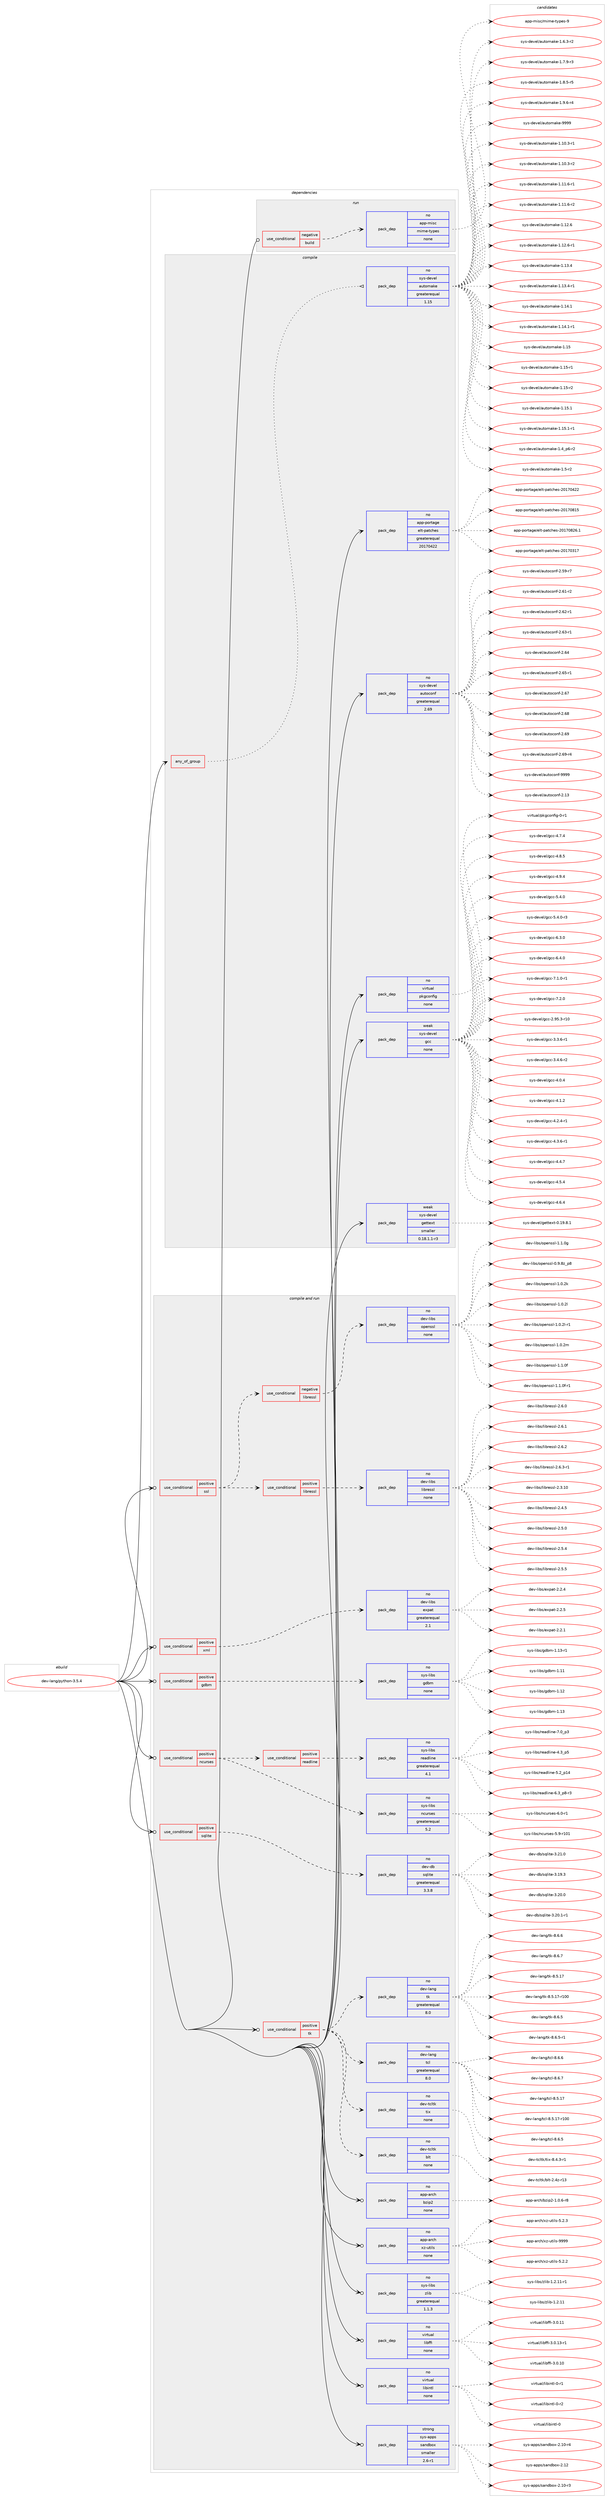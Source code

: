 digraph prolog {

# *************
# Graph options
# *************

newrank=true;
concentrate=true;
compound=true;
graph [rankdir=LR,fontname=Helvetica,fontsize=10,ranksep=1.5];#, ranksep=2.5, nodesep=0.2];
edge  [arrowhead=vee];
node  [fontname=Helvetica,fontsize=10];

# **********
# The ebuild
# **********

subgraph cluster_leftcol {
color=gray;
rank=same;
label=<<i>ebuild</i>>;
id [label="dev-lang/python-3.5.4", color=red, width=4, href="../dev-lang/python-3.5.4.svg"];
}

# ****************
# The dependencies
# ****************

subgraph cluster_midcol {
color=gray;
label=<<i>dependencies</i>>;
subgraph cluster_compile {
fillcolor="#eeeeee";
style=filled;
label=<<i>compile</i>>;
subgraph any3109 {
dependency109094 [label=<<TABLE BORDER="0" CELLBORDER="1" CELLSPACING="0" CELLPADDING="4"><TR><TD CELLPADDING="10">any_of_group</TD></TR></TABLE>>, shape=none, color=red];subgraph pack82356 {
dependency109095 [label=<<TABLE BORDER="0" CELLBORDER="1" CELLSPACING="0" CELLPADDING="4" WIDTH="220"><TR><TD ROWSPAN="6" CELLPADDING="30">pack_dep</TD></TR><TR><TD WIDTH="110">no</TD></TR><TR><TD>sys-devel</TD></TR><TR><TD>automake</TD></TR><TR><TD>greaterequal</TD></TR><TR><TD>1.15</TD></TR></TABLE>>, shape=none, color=blue];
}
dependency109094:e -> dependency109095:w [weight=20,style="dotted",arrowhead="oinv"];
}
id:e -> dependency109094:w [weight=20,style="solid",arrowhead="vee"];
subgraph pack82357 {
dependency109096 [label=<<TABLE BORDER="0" CELLBORDER="1" CELLSPACING="0" CELLPADDING="4" WIDTH="220"><TR><TD ROWSPAN="6" CELLPADDING="30">pack_dep</TD></TR><TR><TD WIDTH="110">no</TD></TR><TR><TD>app-portage</TD></TR><TR><TD>elt-patches</TD></TR><TR><TD>greaterequal</TD></TR><TR><TD>20170422</TD></TR></TABLE>>, shape=none, color=blue];
}
id:e -> dependency109096:w [weight=20,style="solid",arrowhead="vee"];
subgraph pack82358 {
dependency109097 [label=<<TABLE BORDER="0" CELLBORDER="1" CELLSPACING="0" CELLPADDING="4" WIDTH="220"><TR><TD ROWSPAN="6" CELLPADDING="30">pack_dep</TD></TR><TR><TD WIDTH="110">no</TD></TR><TR><TD>sys-devel</TD></TR><TR><TD>autoconf</TD></TR><TR><TD>greaterequal</TD></TR><TR><TD>2.69</TD></TR></TABLE>>, shape=none, color=blue];
}
id:e -> dependency109097:w [weight=20,style="solid",arrowhead="vee"];
subgraph pack82359 {
dependency109098 [label=<<TABLE BORDER="0" CELLBORDER="1" CELLSPACING="0" CELLPADDING="4" WIDTH="220"><TR><TD ROWSPAN="6" CELLPADDING="30">pack_dep</TD></TR><TR><TD WIDTH="110">no</TD></TR><TR><TD>virtual</TD></TR><TR><TD>pkgconfig</TD></TR><TR><TD>none</TD></TR><TR><TD></TD></TR></TABLE>>, shape=none, color=blue];
}
id:e -> dependency109098:w [weight=20,style="solid",arrowhead="vee"];
subgraph pack82360 {
dependency109099 [label=<<TABLE BORDER="0" CELLBORDER="1" CELLSPACING="0" CELLPADDING="4" WIDTH="220"><TR><TD ROWSPAN="6" CELLPADDING="30">pack_dep</TD></TR><TR><TD WIDTH="110">weak</TD></TR><TR><TD>sys-devel</TD></TR><TR><TD>gcc</TD></TR><TR><TD>none</TD></TR><TR><TD></TD></TR></TABLE>>, shape=none, color=blue];
}
id:e -> dependency109099:w [weight=20,style="solid",arrowhead="vee"];
subgraph pack82361 {
dependency109100 [label=<<TABLE BORDER="0" CELLBORDER="1" CELLSPACING="0" CELLPADDING="4" WIDTH="220"><TR><TD ROWSPAN="6" CELLPADDING="30">pack_dep</TD></TR><TR><TD WIDTH="110">weak</TD></TR><TR><TD>sys-devel</TD></TR><TR><TD>gettext</TD></TR><TR><TD>smaller</TD></TR><TR><TD>0.18.1.1-r3</TD></TR></TABLE>>, shape=none, color=blue];
}
id:e -> dependency109100:w [weight=20,style="solid",arrowhead="vee"];
}
subgraph cluster_compileandrun {
fillcolor="#eeeeee";
style=filled;
label=<<i>compile and run</i>>;
subgraph cond23599 {
dependency109101 [label=<<TABLE BORDER="0" CELLBORDER="1" CELLSPACING="0" CELLPADDING="4"><TR><TD ROWSPAN="3" CELLPADDING="10">use_conditional</TD></TR><TR><TD>positive</TD></TR><TR><TD>gdbm</TD></TR></TABLE>>, shape=none, color=red];
subgraph pack82362 {
dependency109102 [label=<<TABLE BORDER="0" CELLBORDER="1" CELLSPACING="0" CELLPADDING="4" WIDTH="220"><TR><TD ROWSPAN="6" CELLPADDING="30">pack_dep</TD></TR><TR><TD WIDTH="110">no</TD></TR><TR><TD>sys-libs</TD></TR><TR><TD>gdbm</TD></TR><TR><TD>none</TD></TR><TR><TD></TD></TR></TABLE>>, shape=none, color=blue];
}
dependency109101:e -> dependency109102:w [weight=20,style="dashed",arrowhead="vee"];
}
id:e -> dependency109101:w [weight=20,style="solid",arrowhead="odotvee"];
subgraph cond23600 {
dependency109103 [label=<<TABLE BORDER="0" CELLBORDER="1" CELLSPACING="0" CELLPADDING="4"><TR><TD ROWSPAN="3" CELLPADDING="10">use_conditional</TD></TR><TR><TD>positive</TD></TR><TR><TD>ncurses</TD></TR></TABLE>>, shape=none, color=red];
subgraph pack82363 {
dependency109104 [label=<<TABLE BORDER="0" CELLBORDER="1" CELLSPACING="0" CELLPADDING="4" WIDTH="220"><TR><TD ROWSPAN="6" CELLPADDING="30">pack_dep</TD></TR><TR><TD WIDTH="110">no</TD></TR><TR><TD>sys-libs</TD></TR><TR><TD>ncurses</TD></TR><TR><TD>greaterequal</TD></TR><TR><TD>5.2</TD></TR></TABLE>>, shape=none, color=blue];
}
dependency109103:e -> dependency109104:w [weight=20,style="dashed",arrowhead="vee"];
subgraph cond23601 {
dependency109105 [label=<<TABLE BORDER="0" CELLBORDER="1" CELLSPACING="0" CELLPADDING="4"><TR><TD ROWSPAN="3" CELLPADDING="10">use_conditional</TD></TR><TR><TD>positive</TD></TR><TR><TD>readline</TD></TR></TABLE>>, shape=none, color=red];
subgraph pack82364 {
dependency109106 [label=<<TABLE BORDER="0" CELLBORDER="1" CELLSPACING="0" CELLPADDING="4" WIDTH="220"><TR><TD ROWSPAN="6" CELLPADDING="30">pack_dep</TD></TR><TR><TD WIDTH="110">no</TD></TR><TR><TD>sys-libs</TD></TR><TR><TD>readline</TD></TR><TR><TD>greaterequal</TD></TR><TR><TD>4.1</TD></TR></TABLE>>, shape=none, color=blue];
}
dependency109105:e -> dependency109106:w [weight=20,style="dashed",arrowhead="vee"];
}
dependency109103:e -> dependency109105:w [weight=20,style="dashed",arrowhead="vee"];
}
id:e -> dependency109103:w [weight=20,style="solid",arrowhead="odotvee"];
subgraph cond23602 {
dependency109107 [label=<<TABLE BORDER="0" CELLBORDER="1" CELLSPACING="0" CELLPADDING="4"><TR><TD ROWSPAN="3" CELLPADDING="10">use_conditional</TD></TR><TR><TD>positive</TD></TR><TR><TD>sqlite</TD></TR></TABLE>>, shape=none, color=red];
subgraph pack82365 {
dependency109108 [label=<<TABLE BORDER="0" CELLBORDER="1" CELLSPACING="0" CELLPADDING="4" WIDTH="220"><TR><TD ROWSPAN="6" CELLPADDING="30">pack_dep</TD></TR><TR><TD WIDTH="110">no</TD></TR><TR><TD>dev-db</TD></TR><TR><TD>sqlite</TD></TR><TR><TD>greaterequal</TD></TR><TR><TD>3.3.8</TD></TR></TABLE>>, shape=none, color=blue];
}
dependency109107:e -> dependency109108:w [weight=20,style="dashed",arrowhead="vee"];
}
id:e -> dependency109107:w [weight=20,style="solid",arrowhead="odotvee"];
subgraph cond23603 {
dependency109109 [label=<<TABLE BORDER="0" CELLBORDER="1" CELLSPACING="0" CELLPADDING="4"><TR><TD ROWSPAN="3" CELLPADDING="10">use_conditional</TD></TR><TR><TD>positive</TD></TR><TR><TD>ssl</TD></TR></TABLE>>, shape=none, color=red];
subgraph cond23604 {
dependency109110 [label=<<TABLE BORDER="0" CELLBORDER="1" CELLSPACING="0" CELLPADDING="4"><TR><TD ROWSPAN="3" CELLPADDING="10">use_conditional</TD></TR><TR><TD>negative</TD></TR><TR><TD>libressl</TD></TR></TABLE>>, shape=none, color=red];
subgraph pack82366 {
dependency109111 [label=<<TABLE BORDER="0" CELLBORDER="1" CELLSPACING="0" CELLPADDING="4" WIDTH="220"><TR><TD ROWSPAN="6" CELLPADDING="30">pack_dep</TD></TR><TR><TD WIDTH="110">no</TD></TR><TR><TD>dev-libs</TD></TR><TR><TD>openssl</TD></TR><TR><TD>none</TD></TR><TR><TD></TD></TR></TABLE>>, shape=none, color=blue];
}
dependency109110:e -> dependency109111:w [weight=20,style="dashed",arrowhead="vee"];
}
dependency109109:e -> dependency109110:w [weight=20,style="dashed",arrowhead="vee"];
subgraph cond23605 {
dependency109112 [label=<<TABLE BORDER="0" CELLBORDER="1" CELLSPACING="0" CELLPADDING="4"><TR><TD ROWSPAN="3" CELLPADDING="10">use_conditional</TD></TR><TR><TD>positive</TD></TR><TR><TD>libressl</TD></TR></TABLE>>, shape=none, color=red];
subgraph pack82367 {
dependency109113 [label=<<TABLE BORDER="0" CELLBORDER="1" CELLSPACING="0" CELLPADDING="4" WIDTH="220"><TR><TD ROWSPAN="6" CELLPADDING="30">pack_dep</TD></TR><TR><TD WIDTH="110">no</TD></TR><TR><TD>dev-libs</TD></TR><TR><TD>libressl</TD></TR><TR><TD>none</TD></TR><TR><TD></TD></TR></TABLE>>, shape=none, color=blue];
}
dependency109112:e -> dependency109113:w [weight=20,style="dashed",arrowhead="vee"];
}
dependency109109:e -> dependency109112:w [weight=20,style="dashed",arrowhead="vee"];
}
id:e -> dependency109109:w [weight=20,style="solid",arrowhead="odotvee"];
subgraph cond23606 {
dependency109114 [label=<<TABLE BORDER="0" CELLBORDER="1" CELLSPACING="0" CELLPADDING="4"><TR><TD ROWSPAN="3" CELLPADDING="10">use_conditional</TD></TR><TR><TD>positive</TD></TR><TR><TD>tk</TD></TR></TABLE>>, shape=none, color=red];
subgraph pack82368 {
dependency109115 [label=<<TABLE BORDER="0" CELLBORDER="1" CELLSPACING="0" CELLPADDING="4" WIDTH="220"><TR><TD ROWSPAN="6" CELLPADDING="30">pack_dep</TD></TR><TR><TD WIDTH="110">no</TD></TR><TR><TD>dev-lang</TD></TR><TR><TD>tcl</TD></TR><TR><TD>greaterequal</TD></TR><TR><TD>8.0</TD></TR></TABLE>>, shape=none, color=blue];
}
dependency109114:e -> dependency109115:w [weight=20,style="dashed",arrowhead="vee"];
subgraph pack82369 {
dependency109116 [label=<<TABLE BORDER="0" CELLBORDER="1" CELLSPACING="0" CELLPADDING="4" WIDTH="220"><TR><TD ROWSPAN="6" CELLPADDING="30">pack_dep</TD></TR><TR><TD WIDTH="110">no</TD></TR><TR><TD>dev-lang</TD></TR><TR><TD>tk</TD></TR><TR><TD>greaterequal</TD></TR><TR><TD>8.0</TD></TR></TABLE>>, shape=none, color=blue];
}
dependency109114:e -> dependency109116:w [weight=20,style="dashed",arrowhead="vee"];
subgraph pack82370 {
dependency109117 [label=<<TABLE BORDER="0" CELLBORDER="1" CELLSPACING="0" CELLPADDING="4" WIDTH="220"><TR><TD ROWSPAN="6" CELLPADDING="30">pack_dep</TD></TR><TR><TD WIDTH="110">no</TD></TR><TR><TD>dev-tcltk</TD></TR><TR><TD>blt</TD></TR><TR><TD>none</TD></TR><TR><TD></TD></TR></TABLE>>, shape=none, color=blue];
}
dependency109114:e -> dependency109117:w [weight=20,style="dashed",arrowhead="vee"];
subgraph pack82371 {
dependency109118 [label=<<TABLE BORDER="0" CELLBORDER="1" CELLSPACING="0" CELLPADDING="4" WIDTH="220"><TR><TD ROWSPAN="6" CELLPADDING="30">pack_dep</TD></TR><TR><TD WIDTH="110">no</TD></TR><TR><TD>dev-tcltk</TD></TR><TR><TD>tix</TD></TR><TR><TD>none</TD></TR><TR><TD></TD></TR></TABLE>>, shape=none, color=blue];
}
dependency109114:e -> dependency109118:w [weight=20,style="dashed",arrowhead="vee"];
}
id:e -> dependency109114:w [weight=20,style="solid",arrowhead="odotvee"];
subgraph cond23607 {
dependency109119 [label=<<TABLE BORDER="0" CELLBORDER="1" CELLSPACING="0" CELLPADDING="4"><TR><TD ROWSPAN="3" CELLPADDING="10">use_conditional</TD></TR><TR><TD>positive</TD></TR><TR><TD>xml</TD></TR></TABLE>>, shape=none, color=red];
subgraph pack82372 {
dependency109120 [label=<<TABLE BORDER="0" CELLBORDER="1" CELLSPACING="0" CELLPADDING="4" WIDTH="220"><TR><TD ROWSPAN="6" CELLPADDING="30">pack_dep</TD></TR><TR><TD WIDTH="110">no</TD></TR><TR><TD>dev-libs</TD></TR><TR><TD>expat</TD></TR><TR><TD>greaterequal</TD></TR><TR><TD>2.1</TD></TR></TABLE>>, shape=none, color=blue];
}
dependency109119:e -> dependency109120:w [weight=20,style="dashed",arrowhead="vee"];
}
id:e -> dependency109119:w [weight=20,style="solid",arrowhead="odotvee"];
subgraph pack82373 {
dependency109121 [label=<<TABLE BORDER="0" CELLBORDER="1" CELLSPACING="0" CELLPADDING="4" WIDTH="220"><TR><TD ROWSPAN="6" CELLPADDING="30">pack_dep</TD></TR><TR><TD WIDTH="110">no</TD></TR><TR><TD>app-arch</TD></TR><TR><TD>bzip2</TD></TR><TR><TD>none</TD></TR><TR><TD></TD></TR></TABLE>>, shape=none, color=blue];
}
id:e -> dependency109121:w [weight=20,style="solid",arrowhead="odotvee"];
subgraph pack82374 {
dependency109122 [label=<<TABLE BORDER="0" CELLBORDER="1" CELLSPACING="0" CELLPADDING="4" WIDTH="220"><TR><TD ROWSPAN="6" CELLPADDING="30">pack_dep</TD></TR><TR><TD WIDTH="110">no</TD></TR><TR><TD>app-arch</TD></TR><TR><TD>xz-utils</TD></TR><TR><TD>none</TD></TR><TR><TD></TD></TR></TABLE>>, shape=none, color=blue];
}
id:e -> dependency109122:w [weight=20,style="solid",arrowhead="odotvee"];
subgraph pack82375 {
dependency109123 [label=<<TABLE BORDER="0" CELLBORDER="1" CELLSPACING="0" CELLPADDING="4" WIDTH="220"><TR><TD ROWSPAN="6" CELLPADDING="30">pack_dep</TD></TR><TR><TD WIDTH="110">no</TD></TR><TR><TD>sys-libs</TD></TR><TR><TD>zlib</TD></TR><TR><TD>greaterequal</TD></TR><TR><TD>1.1.3</TD></TR></TABLE>>, shape=none, color=blue];
}
id:e -> dependency109123:w [weight=20,style="solid",arrowhead="odotvee"];
subgraph pack82376 {
dependency109124 [label=<<TABLE BORDER="0" CELLBORDER="1" CELLSPACING="0" CELLPADDING="4" WIDTH="220"><TR><TD ROWSPAN="6" CELLPADDING="30">pack_dep</TD></TR><TR><TD WIDTH="110">no</TD></TR><TR><TD>virtual</TD></TR><TR><TD>libffi</TD></TR><TR><TD>none</TD></TR><TR><TD></TD></TR></TABLE>>, shape=none, color=blue];
}
id:e -> dependency109124:w [weight=20,style="solid",arrowhead="odotvee"];
subgraph pack82377 {
dependency109125 [label=<<TABLE BORDER="0" CELLBORDER="1" CELLSPACING="0" CELLPADDING="4" WIDTH="220"><TR><TD ROWSPAN="6" CELLPADDING="30">pack_dep</TD></TR><TR><TD WIDTH="110">no</TD></TR><TR><TD>virtual</TD></TR><TR><TD>libintl</TD></TR><TR><TD>none</TD></TR><TR><TD></TD></TR></TABLE>>, shape=none, color=blue];
}
id:e -> dependency109125:w [weight=20,style="solid",arrowhead="odotvee"];
subgraph pack82378 {
dependency109126 [label=<<TABLE BORDER="0" CELLBORDER="1" CELLSPACING="0" CELLPADDING="4" WIDTH="220"><TR><TD ROWSPAN="6" CELLPADDING="30">pack_dep</TD></TR><TR><TD WIDTH="110">strong</TD></TR><TR><TD>sys-apps</TD></TR><TR><TD>sandbox</TD></TR><TR><TD>smaller</TD></TR><TR><TD>2.6-r1</TD></TR></TABLE>>, shape=none, color=blue];
}
id:e -> dependency109126:w [weight=20,style="solid",arrowhead="odotvee"];
}
subgraph cluster_run {
fillcolor="#eeeeee";
style=filled;
label=<<i>run</i>>;
subgraph cond23608 {
dependency109127 [label=<<TABLE BORDER="0" CELLBORDER="1" CELLSPACING="0" CELLPADDING="4"><TR><TD ROWSPAN="3" CELLPADDING="10">use_conditional</TD></TR><TR><TD>negative</TD></TR><TR><TD>build</TD></TR></TABLE>>, shape=none, color=red];
subgraph pack82379 {
dependency109128 [label=<<TABLE BORDER="0" CELLBORDER="1" CELLSPACING="0" CELLPADDING="4" WIDTH="220"><TR><TD ROWSPAN="6" CELLPADDING="30">pack_dep</TD></TR><TR><TD WIDTH="110">no</TD></TR><TR><TD>app-misc</TD></TR><TR><TD>mime-types</TD></TR><TR><TD>none</TD></TR><TR><TD></TD></TR></TABLE>>, shape=none, color=blue];
}
dependency109127:e -> dependency109128:w [weight=20,style="dashed",arrowhead="vee"];
}
id:e -> dependency109127:w [weight=20,style="solid",arrowhead="odot"];
}
}

# **************
# The candidates
# **************

subgraph cluster_choices {
rank=same;
color=gray;
label=<<i>candidates</i>>;

subgraph choice82356 {
color=black;
nodesep=1;
choice11512111545100101118101108479711711611110997107101454946494846514511449 [label="sys-devel/automake-1.10.3-r1", color=red, width=4,href="../sys-devel/automake-1.10.3-r1.svg"];
choice11512111545100101118101108479711711611110997107101454946494846514511450 [label="sys-devel/automake-1.10.3-r2", color=red, width=4,href="../sys-devel/automake-1.10.3-r2.svg"];
choice11512111545100101118101108479711711611110997107101454946494946544511449 [label="sys-devel/automake-1.11.6-r1", color=red, width=4,href="../sys-devel/automake-1.11.6-r1.svg"];
choice11512111545100101118101108479711711611110997107101454946494946544511450 [label="sys-devel/automake-1.11.6-r2", color=red, width=4,href="../sys-devel/automake-1.11.6-r2.svg"];
choice1151211154510010111810110847971171161111099710710145494649504654 [label="sys-devel/automake-1.12.6", color=red, width=4,href="../sys-devel/automake-1.12.6.svg"];
choice11512111545100101118101108479711711611110997107101454946495046544511449 [label="sys-devel/automake-1.12.6-r1", color=red, width=4,href="../sys-devel/automake-1.12.6-r1.svg"];
choice1151211154510010111810110847971171161111099710710145494649514652 [label="sys-devel/automake-1.13.4", color=red, width=4,href="../sys-devel/automake-1.13.4.svg"];
choice11512111545100101118101108479711711611110997107101454946495146524511449 [label="sys-devel/automake-1.13.4-r1", color=red, width=4,href="../sys-devel/automake-1.13.4-r1.svg"];
choice1151211154510010111810110847971171161111099710710145494649524649 [label="sys-devel/automake-1.14.1", color=red, width=4,href="../sys-devel/automake-1.14.1.svg"];
choice11512111545100101118101108479711711611110997107101454946495246494511449 [label="sys-devel/automake-1.14.1-r1", color=red, width=4,href="../sys-devel/automake-1.14.1-r1.svg"];
choice115121115451001011181011084797117116111109971071014549464953 [label="sys-devel/automake-1.15", color=red, width=4,href="../sys-devel/automake-1.15.svg"];
choice1151211154510010111810110847971171161111099710710145494649534511449 [label="sys-devel/automake-1.15-r1", color=red, width=4,href="../sys-devel/automake-1.15-r1.svg"];
choice1151211154510010111810110847971171161111099710710145494649534511450 [label="sys-devel/automake-1.15-r2", color=red, width=4,href="../sys-devel/automake-1.15-r2.svg"];
choice1151211154510010111810110847971171161111099710710145494649534649 [label="sys-devel/automake-1.15.1", color=red, width=4,href="../sys-devel/automake-1.15.1.svg"];
choice11512111545100101118101108479711711611110997107101454946495346494511449 [label="sys-devel/automake-1.15.1-r1", color=red, width=4,href="../sys-devel/automake-1.15.1-r1.svg"];
choice115121115451001011181011084797117116111109971071014549465295112544511450 [label="sys-devel/automake-1.4_p6-r2", color=red, width=4,href="../sys-devel/automake-1.4_p6-r2.svg"];
choice11512111545100101118101108479711711611110997107101454946534511450 [label="sys-devel/automake-1.5-r2", color=red, width=4,href="../sys-devel/automake-1.5-r2.svg"];
choice115121115451001011181011084797117116111109971071014549465446514511450 [label="sys-devel/automake-1.6.3-r2", color=red, width=4,href="../sys-devel/automake-1.6.3-r2.svg"];
choice115121115451001011181011084797117116111109971071014549465546574511451 [label="sys-devel/automake-1.7.9-r3", color=red, width=4,href="../sys-devel/automake-1.7.9-r3.svg"];
choice115121115451001011181011084797117116111109971071014549465646534511453 [label="sys-devel/automake-1.8.5-r5", color=red, width=4,href="../sys-devel/automake-1.8.5-r5.svg"];
choice115121115451001011181011084797117116111109971071014549465746544511452 [label="sys-devel/automake-1.9.6-r4", color=red, width=4,href="../sys-devel/automake-1.9.6-r4.svg"];
choice115121115451001011181011084797117116111109971071014557575757 [label="sys-devel/automake-9999", color=red, width=4,href="../sys-devel/automake-9999.svg"];
dependency109095:e -> choice11512111545100101118101108479711711611110997107101454946494846514511449:w [style=dotted,weight="100"];
dependency109095:e -> choice11512111545100101118101108479711711611110997107101454946494846514511450:w [style=dotted,weight="100"];
dependency109095:e -> choice11512111545100101118101108479711711611110997107101454946494946544511449:w [style=dotted,weight="100"];
dependency109095:e -> choice11512111545100101118101108479711711611110997107101454946494946544511450:w [style=dotted,weight="100"];
dependency109095:e -> choice1151211154510010111810110847971171161111099710710145494649504654:w [style=dotted,weight="100"];
dependency109095:e -> choice11512111545100101118101108479711711611110997107101454946495046544511449:w [style=dotted,weight="100"];
dependency109095:e -> choice1151211154510010111810110847971171161111099710710145494649514652:w [style=dotted,weight="100"];
dependency109095:e -> choice11512111545100101118101108479711711611110997107101454946495146524511449:w [style=dotted,weight="100"];
dependency109095:e -> choice1151211154510010111810110847971171161111099710710145494649524649:w [style=dotted,weight="100"];
dependency109095:e -> choice11512111545100101118101108479711711611110997107101454946495246494511449:w [style=dotted,weight="100"];
dependency109095:e -> choice115121115451001011181011084797117116111109971071014549464953:w [style=dotted,weight="100"];
dependency109095:e -> choice1151211154510010111810110847971171161111099710710145494649534511449:w [style=dotted,weight="100"];
dependency109095:e -> choice1151211154510010111810110847971171161111099710710145494649534511450:w [style=dotted,weight="100"];
dependency109095:e -> choice1151211154510010111810110847971171161111099710710145494649534649:w [style=dotted,weight="100"];
dependency109095:e -> choice11512111545100101118101108479711711611110997107101454946495346494511449:w [style=dotted,weight="100"];
dependency109095:e -> choice115121115451001011181011084797117116111109971071014549465295112544511450:w [style=dotted,weight="100"];
dependency109095:e -> choice11512111545100101118101108479711711611110997107101454946534511450:w [style=dotted,weight="100"];
dependency109095:e -> choice115121115451001011181011084797117116111109971071014549465446514511450:w [style=dotted,weight="100"];
dependency109095:e -> choice115121115451001011181011084797117116111109971071014549465546574511451:w [style=dotted,weight="100"];
dependency109095:e -> choice115121115451001011181011084797117116111109971071014549465646534511453:w [style=dotted,weight="100"];
dependency109095:e -> choice115121115451001011181011084797117116111109971071014549465746544511452:w [style=dotted,weight="100"];
dependency109095:e -> choice115121115451001011181011084797117116111109971071014557575757:w [style=dotted,weight="100"];
}
subgraph choice82357 {
color=black;
nodesep=1;
choice97112112451121111141169710310147101108116451129711699104101115455048495548514955 [label="app-portage/elt-patches-20170317", color=red, width=4,href="../app-portage/elt-patches-20170317.svg"];
choice97112112451121111141169710310147101108116451129711699104101115455048495548525050 [label="app-portage/elt-patches-20170422", color=red, width=4,href="../app-portage/elt-patches-20170422.svg"];
choice97112112451121111141169710310147101108116451129711699104101115455048495548564953 [label="app-portage/elt-patches-20170815", color=red, width=4,href="../app-portage/elt-patches-20170815.svg"];
choice971121124511211111411697103101471011081164511297116991041011154550484955485650544649 [label="app-portage/elt-patches-20170826.1", color=red, width=4,href="../app-portage/elt-patches-20170826.1.svg"];
dependency109096:e -> choice97112112451121111141169710310147101108116451129711699104101115455048495548514955:w [style=dotted,weight="100"];
dependency109096:e -> choice97112112451121111141169710310147101108116451129711699104101115455048495548525050:w [style=dotted,weight="100"];
dependency109096:e -> choice97112112451121111141169710310147101108116451129711699104101115455048495548564953:w [style=dotted,weight="100"];
dependency109096:e -> choice971121124511211111411697103101471011081164511297116991041011154550484955485650544649:w [style=dotted,weight="100"];
}
subgraph choice82358 {
color=black;
nodesep=1;
choice115121115451001011181011084797117116111991111101024550464951 [label="sys-devel/autoconf-2.13", color=red, width=4,href="../sys-devel/autoconf-2.13.svg"];
choice1151211154510010111810110847971171161119911111010245504653574511455 [label="sys-devel/autoconf-2.59-r7", color=red, width=4,href="../sys-devel/autoconf-2.59-r7.svg"];
choice1151211154510010111810110847971171161119911111010245504654494511450 [label="sys-devel/autoconf-2.61-r2", color=red, width=4,href="../sys-devel/autoconf-2.61-r2.svg"];
choice1151211154510010111810110847971171161119911111010245504654504511449 [label="sys-devel/autoconf-2.62-r1", color=red, width=4,href="../sys-devel/autoconf-2.62-r1.svg"];
choice1151211154510010111810110847971171161119911111010245504654514511449 [label="sys-devel/autoconf-2.63-r1", color=red, width=4,href="../sys-devel/autoconf-2.63-r1.svg"];
choice115121115451001011181011084797117116111991111101024550465452 [label="sys-devel/autoconf-2.64", color=red, width=4,href="../sys-devel/autoconf-2.64.svg"];
choice1151211154510010111810110847971171161119911111010245504654534511449 [label="sys-devel/autoconf-2.65-r1", color=red, width=4,href="../sys-devel/autoconf-2.65-r1.svg"];
choice115121115451001011181011084797117116111991111101024550465455 [label="sys-devel/autoconf-2.67", color=red, width=4,href="../sys-devel/autoconf-2.67.svg"];
choice115121115451001011181011084797117116111991111101024550465456 [label="sys-devel/autoconf-2.68", color=red, width=4,href="../sys-devel/autoconf-2.68.svg"];
choice115121115451001011181011084797117116111991111101024550465457 [label="sys-devel/autoconf-2.69", color=red, width=4,href="../sys-devel/autoconf-2.69.svg"];
choice1151211154510010111810110847971171161119911111010245504654574511452 [label="sys-devel/autoconf-2.69-r4", color=red, width=4,href="../sys-devel/autoconf-2.69-r4.svg"];
choice115121115451001011181011084797117116111991111101024557575757 [label="sys-devel/autoconf-9999", color=red, width=4,href="../sys-devel/autoconf-9999.svg"];
dependency109097:e -> choice115121115451001011181011084797117116111991111101024550464951:w [style=dotted,weight="100"];
dependency109097:e -> choice1151211154510010111810110847971171161119911111010245504653574511455:w [style=dotted,weight="100"];
dependency109097:e -> choice1151211154510010111810110847971171161119911111010245504654494511450:w [style=dotted,weight="100"];
dependency109097:e -> choice1151211154510010111810110847971171161119911111010245504654504511449:w [style=dotted,weight="100"];
dependency109097:e -> choice1151211154510010111810110847971171161119911111010245504654514511449:w [style=dotted,weight="100"];
dependency109097:e -> choice115121115451001011181011084797117116111991111101024550465452:w [style=dotted,weight="100"];
dependency109097:e -> choice1151211154510010111810110847971171161119911111010245504654534511449:w [style=dotted,weight="100"];
dependency109097:e -> choice115121115451001011181011084797117116111991111101024550465455:w [style=dotted,weight="100"];
dependency109097:e -> choice115121115451001011181011084797117116111991111101024550465456:w [style=dotted,weight="100"];
dependency109097:e -> choice115121115451001011181011084797117116111991111101024550465457:w [style=dotted,weight="100"];
dependency109097:e -> choice1151211154510010111810110847971171161119911111010245504654574511452:w [style=dotted,weight="100"];
dependency109097:e -> choice115121115451001011181011084797117116111991111101024557575757:w [style=dotted,weight="100"];
}
subgraph choice82359 {
color=black;
nodesep=1;
choice11810511411611797108471121071039911111010210510345484511449 [label="virtual/pkgconfig-0-r1", color=red, width=4,href="../virtual/pkgconfig-0-r1.svg"];
dependency109098:e -> choice11810511411611797108471121071039911111010210510345484511449:w [style=dotted,weight="100"];
}
subgraph choice82360 {
color=black;
nodesep=1;
choice1151211154510010111810110847103999945504657534651451144948 [label="sys-devel/gcc-2.95.3-r10", color=red, width=4,href="../sys-devel/gcc-2.95.3-r10.svg"];
choice115121115451001011181011084710399994551465146544511449 [label="sys-devel/gcc-3.3.6-r1", color=red, width=4,href="../sys-devel/gcc-3.3.6-r1.svg"];
choice115121115451001011181011084710399994551465246544511450 [label="sys-devel/gcc-3.4.6-r2", color=red, width=4,href="../sys-devel/gcc-3.4.6-r2.svg"];
choice11512111545100101118101108471039999455246484652 [label="sys-devel/gcc-4.0.4", color=red, width=4,href="../sys-devel/gcc-4.0.4.svg"];
choice11512111545100101118101108471039999455246494650 [label="sys-devel/gcc-4.1.2", color=red, width=4,href="../sys-devel/gcc-4.1.2.svg"];
choice115121115451001011181011084710399994552465046524511449 [label="sys-devel/gcc-4.2.4-r1", color=red, width=4,href="../sys-devel/gcc-4.2.4-r1.svg"];
choice115121115451001011181011084710399994552465146544511449 [label="sys-devel/gcc-4.3.6-r1", color=red, width=4,href="../sys-devel/gcc-4.3.6-r1.svg"];
choice11512111545100101118101108471039999455246524655 [label="sys-devel/gcc-4.4.7", color=red, width=4,href="../sys-devel/gcc-4.4.7.svg"];
choice11512111545100101118101108471039999455246534652 [label="sys-devel/gcc-4.5.4", color=red, width=4,href="../sys-devel/gcc-4.5.4.svg"];
choice11512111545100101118101108471039999455246544652 [label="sys-devel/gcc-4.6.4", color=red, width=4,href="../sys-devel/gcc-4.6.4.svg"];
choice11512111545100101118101108471039999455246554652 [label="sys-devel/gcc-4.7.4", color=red, width=4,href="../sys-devel/gcc-4.7.4.svg"];
choice11512111545100101118101108471039999455246564653 [label="sys-devel/gcc-4.8.5", color=red, width=4,href="../sys-devel/gcc-4.8.5.svg"];
choice11512111545100101118101108471039999455246574652 [label="sys-devel/gcc-4.9.4", color=red, width=4,href="../sys-devel/gcc-4.9.4.svg"];
choice11512111545100101118101108471039999455346524648 [label="sys-devel/gcc-5.4.0", color=red, width=4,href="../sys-devel/gcc-5.4.0.svg"];
choice115121115451001011181011084710399994553465246484511451 [label="sys-devel/gcc-5.4.0-r3", color=red, width=4,href="../sys-devel/gcc-5.4.0-r3.svg"];
choice11512111545100101118101108471039999455446514648 [label="sys-devel/gcc-6.3.0", color=red, width=4,href="../sys-devel/gcc-6.3.0.svg"];
choice11512111545100101118101108471039999455446524648 [label="sys-devel/gcc-6.4.0", color=red, width=4,href="../sys-devel/gcc-6.4.0.svg"];
choice115121115451001011181011084710399994555464946484511449 [label="sys-devel/gcc-7.1.0-r1", color=red, width=4,href="../sys-devel/gcc-7.1.0-r1.svg"];
choice11512111545100101118101108471039999455546504648 [label="sys-devel/gcc-7.2.0", color=red, width=4,href="../sys-devel/gcc-7.2.0.svg"];
dependency109099:e -> choice1151211154510010111810110847103999945504657534651451144948:w [style=dotted,weight="100"];
dependency109099:e -> choice115121115451001011181011084710399994551465146544511449:w [style=dotted,weight="100"];
dependency109099:e -> choice115121115451001011181011084710399994551465246544511450:w [style=dotted,weight="100"];
dependency109099:e -> choice11512111545100101118101108471039999455246484652:w [style=dotted,weight="100"];
dependency109099:e -> choice11512111545100101118101108471039999455246494650:w [style=dotted,weight="100"];
dependency109099:e -> choice115121115451001011181011084710399994552465046524511449:w [style=dotted,weight="100"];
dependency109099:e -> choice115121115451001011181011084710399994552465146544511449:w [style=dotted,weight="100"];
dependency109099:e -> choice11512111545100101118101108471039999455246524655:w [style=dotted,weight="100"];
dependency109099:e -> choice11512111545100101118101108471039999455246534652:w [style=dotted,weight="100"];
dependency109099:e -> choice11512111545100101118101108471039999455246544652:w [style=dotted,weight="100"];
dependency109099:e -> choice11512111545100101118101108471039999455246554652:w [style=dotted,weight="100"];
dependency109099:e -> choice11512111545100101118101108471039999455246564653:w [style=dotted,weight="100"];
dependency109099:e -> choice11512111545100101118101108471039999455246574652:w [style=dotted,weight="100"];
dependency109099:e -> choice11512111545100101118101108471039999455346524648:w [style=dotted,weight="100"];
dependency109099:e -> choice115121115451001011181011084710399994553465246484511451:w [style=dotted,weight="100"];
dependency109099:e -> choice11512111545100101118101108471039999455446514648:w [style=dotted,weight="100"];
dependency109099:e -> choice11512111545100101118101108471039999455446524648:w [style=dotted,weight="100"];
dependency109099:e -> choice115121115451001011181011084710399994555464946484511449:w [style=dotted,weight="100"];
dependency109099:e -> choice11512111545100101118101108471039999455546504648:w [style=dotted,weight="100"];
}
subgraph choice82361 {
color=black;
nodesep=1;
choice1151211154510010111810110847103101116116101120116454846495746564649 [label="sys-devel/gettext-0.19.8.1", color=red, width=4,href="../sys-devel/gettext-0.19.8.1.svg"];
dependency109100:e -> choice1151211154510010111810110847103101116116101120116454846495746564649:w [style=dotted,weight="100"];
}
subgraph choice82362 {
color=black;
nodesep=1;
choice115121115451081059811547103100981094549464949 [label="sys-libs/gdbm-1.11", color=red, width=4,href="../sys-libs/gdbm-1.11.svg"];
choice115121115451081059811547103100981094549464950 [label="sys-libs/gdbm-1.12", color=red, width=4,href="../sys-libs/gdbm-1.12.svg"];
choice115121115451081059811547103100981094549464951 [label="sys-libs/gdbm-1.13", color=red, width=4,href="../sys-libs/gdbm-1.13.svg"];
choice1151211154510810598115471031009810945494649514511449 [label="sys-libs/gdbm-1.13-r1", color=red, width=4,href="../sys-libs/gdbm-1.13-r1.svg"];
dependency109102:e -> choice115121115451081059811547103100981094549464949:w [style=dotted,weight="100"];
dependency109102:e -> choice115121115451081059811547103100981094549464950:w [style=dotted,weight="100"];
dependency109102:e -> choice115121115451081059811547103100981094549464951:w [style=dotted,weight="100"];
dependency109102:e -> choice1151211154510810598115471031009810945494649514511449:w [style=dotted,weight="100"];
}
subgraph choice82363 {
color=black;
nodesep=1;
choice115121115451081059811547110991171141151011154553465745114494849 [label="sys-libs/ncurses-5.9-r101", color=red, width=4,href="../sys-libs/ncurses-5.9-r101.svg"];
choice11512111545108105981154711099117114115101115455446484511449 [label="sys-libs/ncurses-6.0-r1", color=red, width=4,href="../sys-libs/ncurses-6.0-r1.svg"];
dependency109104:e -> choice115121115451081059811547110991171141151011154553465745114494849:w [style=dotted,weight="100"];
dependency109104:e -> choice11512111545108105981154711099117114115101115455446484511449:w [style=dotted,weight="100"];
}
subgraph choice82364 {
color=black;
nodesep=1;
choice11512111545108105981154711410197100108105110101455246519511253 [label="sys-libs/readline-4.3_p5", color=red, width=4,href="../sys-libs/readline-4.3_p5.svg"];
choice1151211154510810598115471141019710010810511010145534650951124952 [label="sys-libs/readline-5.2_p14", color=red, width=4,href="../sys-libs/readline-5.2_p14.svg"];
choice115121115451081059811547114101971001081051101014554465195112564511451 [label="sys-libs/readline-6.3_p8-r3", color=red, width=4,href="../sys-libs/readline-6.3_p8-r3.svg"];
choice11512111545108105981154711410197100108105110101455546489511251 [label="sys-libs/readline-7.0_p3", color=red, width=4,href="../sys-libs/readline-7.0_p3.svg"];
dependency109106:e -> choice11512111545108105981154711410197100108105110101455246519511253:w [style=dotted,weight="100"];
dependency109106:e -> choice1151211154510810598115471141019710010810511010145534650951124952:w [style=dotted,weight="100"];
dependency109106:e -> choice115121115451081059811547114101971001081051101014554465195112564511451:w [style=dotted,weight="100"];
dependency109106:e -> choice11512111545108105981154711410197100108105110101455546489511251:w [style=dotted,weight="100"];
}
subgraph choice82365 {
color=black;
nodesep=1;
choice10010111845100984711511310810511610145514649574651 [label="dev-db/sqlite-3.19.3", color=red, width=4,href="../dev-db/sqlite-3.19.3.svg"];
choice10010111845100984711511310810511610145514650484648 [label="dev-db/sqlite-3.20.0", color=red, width=4,href="../dev-db/sqlite-3.20.0.svg"];
choice100101118451009847115113108105116101455146504846494511449 [label="dev-db/sqlite-3.20.1-r1", color=red, width=4,href="../dev-db/sqlite-3.20.1-r1.svg"];
choice10010111845100984711511310810511610145514650494648 [label="dev-db/sqlite-3.21.0", color=red, width=4,href="../dev-db/sqlite-3.21.0.svg"];
dependency109108:e -> choice10010111845100984711511310810511610145514649574651:w [style=dotted,weight="100"];
dependency109108:e -> choice10010111845100984711511310810511610145514650484648:w [style=dotted,weight="100"];
dependency109108:e -> choice100101118451009847115113108105116101455146504846494511449:w [style=dotted,weight="100"];
dependency109108:e -> choice10010111845100984711511310810511610145514650494648:w [style=dotted,weight="100"];
}
subgraph choice82366 {
color=black;
nodesep=1;
choice1001011184510810598115471111121011101151151084548465746561229511256 [label="dev-libs/openssl-0.9.8z_p8", color=red, width=4,href="../dev-libs/openssl-0.9.8z_p8.svg"];
choice100101118451081059811547111112101110115115108454946484650107 [label="dev-libs/openssl-1.0.2k", color=red, width=4,href="../dev-libs/openssl-1.0.2k.svg"];
choice100101118451081059811547111112101110115115108454946484650108 [label="dev-libs/openssl-1.0.2l", color=red, width=4,href="../dev-libs/openssl-1.0.2l.svg"];
choice1001011184510810598115471111121011101151151084549464846501084511449 [label="dev-libs/openssl-1.0.2l-r1", color=red, width=4,href="../dev-libs/openssl-1.0.2l-r1.svg"];
choice100101118451081059811547111112101110115115108454946484650109 [label="dev-libs/openssl-1.0.2m", color=red, width=4,href="../dev-libs/openssl-1.0.2m.svg"];
choice100101118451081059811547111112101110115115108454946494648102 [label="dev-libs/openssl-1.1.0f", color=red, width=4,href="../dev-libs/openssl-1.1.0f.svg"];
choice1001011184510810598115471111121011101151151084549464946481024511449 [label="dev-libs/openssl-1.1.0f-r1", color=red, width=4,href="../dev-libs/openssl-1.1.0f-r1.svg"];
choice100101118451081059811547111112101110115115108454946494648103 [label="dev-libs/openssl-1.1.0g", color=red, width=4,href="../dev-libs/openssl-1.1.0g.svg"];
dependency109111:e -> choice1001011184510810598115471111121011101151151084548465746561229511256:w [style=dotted,weight="100"];
dependency109111:e -> choice100101118451081059811547111112101110115115108454946484650107:w [style=dotted,weight="100"];
dependency109111:e -> choice100101118451081059811547111112101110115115108454946484650108:w [style=dotted,weight="100"];
dependency109111:e -> choice1001011184510810598115471111121011101151151084549464846501084511449:w [style=dotted,weight="100"];
dependency109111:e -> choice100101118451081059811547111112101110115115108454946484650109:w [style=dotted,weight="100"];
dependency109111:e -> choice100101118451081059811547111112101110115115108454946494648102:w [style=dotted,weight="100"];
dependency109111:e -> choice1001011184510810598115471111121011101151151084549464946481024511449:w [style=dotted,weight="100"];
dependency109111:e -> choice100101118451081059811547111112101110115115108454946494648103:w [style=dotted,weight="100"];
}
subgraph choice82367 {
color=black;
nodesep=1;
choice1001011184510810598115471081059811410111511510845504651464948 [label="dev-libs/libressl-2.3.10", color=red, width=4,href="../dev-libs/libressl-2.3.10.svg"];
choice10010111845108105981154710810598114101115115108455046524653 [label="dev-libs/libressl-2.4.5", color=red, width=4,href="../dev-libs/libressl-2.4.5.svg"];
choice10010111845108105981154710810598114101115115108455046534648 [label="dev-libs/libressl-2.5.0", color=red, width=4,href="../dev-libs/libressl-2.5.0.svg"];
choice10010111845108105981154710810598114101115115108455046534652 [label="dev-libs/libressl-2.5.4", color=red, width=4,href="../dev-libs/libressl-2.5.4.svg"];
choice10010111845108105981154710810598114101115115108455046534653 [label="dev-libs/libressl-2.5.5", color=red, width=4,href="../dev-libs/libressl-2.5.5.svg"];
choice10010111845108105981154710810598114101115115108455046544648 [label="dev-libs/libressl-2.6.0", color=red, width=4,href="../dev-libs/libressl-2.6.0.svg"];
choice10010111845108105981154710810598114101115115108455046544649 [label="dev-libs/libressl-2.6.1", color=red, width=4,href="../dev-libs/libressl-2.6.1.svg"];
choice10010111845108105981154710810598114101115115108455046544650 [label="dev-libs/libressl-2.6.2", color=red, width=4,href="../dev-libs/libressl-2.6.2.svg"];
choice100101118451081059811547108105981141011151151084550465446514511449 [label="dev-libs/libressl-2.6.3-r1", color=red, width=4,href="../dev-libs/libressl-2.6.3-r1.svg"];
dependency109113:e -> choice1001011184510810598115471081059811410111511510845504651464948:w [style=dotted,weight="100"];
dependency109113:e -> choice10010111845108105981154710810598114101115115108455046524653:w [style=dotted,weight="100"];
dependency109113:e -> choice10010111845108105981154710810598114101115115108455046534648:w [style=dotted,weight="100"];
dependency109113:e -> choice10010111845108105981154710810598114101115115108455046534652:w [style=dotted,weight="100"];
dependency109113:e -> choice10010111845108105981154710810598114101115115108455046534653:w [style=dotted,weight="100"];
dependency109113:e -> choice10010111845108105981154710810598114101115115108455046544648:w [style=dotted,weight="100"];
dependency109113:e -> choice10010111845108105981154710810598114101115115108455046544649:w [style=dotted,weight="100"];
dependency109113:e -> choice10010111845108105981154710810598114101115115108455046544650:w [style=dotted,weight="100"];
dependency109113:e -> choice100101118451081059811547108105981141011151151084550465446514511449:w [style=dotted,weight="100"];
}
subgraph choice82368 {
color=black;
nodesep=1;
choice1001011184510897110103471169910845564653464955 [label="dev-lang/tcl-8.5.17", color=red, width=4,href="../dev-lang/tcl-8.5.17.svg"];
choice100101118451089711010347116991084556465346495545114494848 [label="dev-lang/tcl-8.5.17-r100", color=red, width=4,href="../dev-lang/tcl-8.5.17-r100.svg"];
choice10010111845108971101034711699108455646544653 [label="dev-lang/tcl-8.6.5", color=red, width=4,href="../dev-lang/tcl-8.6.5.svg"];
choice10010111845108971101034711699108455646544654 [label="dev-lang/tcl-8.6.6", color=red, width=4,href="../dev-lang/tcl-8.6.6.svg"];
choice10010111845108971101034711699108455646544655 [label="dev-lang/tcl-8.6.7", color=red, width=4,href="../dev-lang/tcl-8.6.7.svg"];
dependency109115:e -> choice1001011184510897110103471169910845564653464955:w [style=dotted,weight="100"];
dependency109115:e -> choice100101118451089711010347116991084556465346495545114494848:w [style=dotted,weight="100"];
dependency109115:e -> choice10010111845108971101034711699108455646544653:w [style=dotted,weight="100"];
dependency109115:e -> choice10010111845108971101034711699108455646544654:w [style=dotted,weight="100"];
dependency109115:e -> choice10010111845108971101034711699108455646544655:w [style=dotted,weight="100"];
}
subgraph choice82369 {
color=black;
nodesep=1;
choice10010111845108971101034711610745564653464955 [label="dev-lang/tk-8.5.17", color=red, width=4,href="../dev-lang/tk-8.5.17.svg"];
choice1001011184510897110103471161074556465346495545114494848 [label="dev-lang/tk-8.5.17-r100", color=red, width=4,href="../dev-lang/tk-8.5.17-r100.svg"];
choice100101118451089711010347116107455646544653 [label="dev-lang/tk-8.6.5", color=red, width=4,href="../dev-lang/tk-8.6.5.svg"];
choice1001011184510897110103471161074556465446534511449 [label="dev-lang/tk-8.6.5-r1", color=red, width=4,href="../dev-lang/tk-8.6.5-r1.svg"];
choice100101118451089711010347116107455646544654 [label="dev-lang/tk-8.6.6", color=red, width=4,href="../dev-lang/tk-8.6.6.svg"];
choice100101118451089711010347116107455646544655 [label="dev-lang/tk-8.6.7", color=red, width=4,href="../dev-lang/tk-8.6.7.svg"];
dependency109116:e -> choice10010111845108971101034711610745564653464955:w [style=dotted,weight="100"];
dependency109116:e -> choice1001011184510897110103471161074556465346495545114494848:w [style=dotted,weight="100"];
dependency109116:e -> choice100101118451089711010347116107455646544653:w [style=dotted,weight="100"];
dependency109116:e -> choice1001011184510897110103471161074556465446534511449:w [style=dotted,weight="100"];
dependency109116:e -> choice100101118451089711010347116107455646544654:w [style=dotted,weight="100"];
dependency109116:e -> choice100101118451089711010347116107455646544655:w [style=dotted,weight="100"];
}
subgraph choice82370 {
color=black;
nodesep=1;
choice1001011184511699108116107479810811645504652122451144951 [label="dev-tcltk/blt-2.4z-r13", color=red, width=4,href="../dev-tcltk/blt-2.4z-r13.svg"];
dependency109117:e -> choice1001011184511699108116107479810811645504652122451144951:w [style=dotted,weight="100"];
}
subgraph choice82371 {
color=black;
nodesep=1;
choice1001011184511699108116107471161051204556465246514511449 [label="dev-tcltk/tix-8.4.3-r1", color=red, width=4,href="../dev-tcltk/tix-8.4.3-r1.svg"];
dependency109118:e -> choice1001011184511699108116107471161051204556465246514511449:w [style=dotted,weight="100"];
}
subgraph choice82372 {
color=black;
nodesep=1;
choice10010111845108105981154710112011297116455046504649 [label="dev-libs/expat-2.2.1", color=red, width=4,href="../dev-libs/expat-2.2.1.svg"];
choice10010111845108105981154710112011297116455046504652 [label="dev-libs/expat-2.2.4", color=red, width=4,href="../dev-libs/expat-2.2.4.svg"];
choice10010111845108105981154710112011297116455046504653 [label="dev-libs/expat-2.2.5", color=red, width=4,href="../dev-libs/expat-2.2.5.svg"];
dependency109120:e -> choice10010111845108105981154710112011297116455046504649:w [style=dotted,weight="100"];
dependency109120:e -> choice10010111845108105981154710112011297116455046504652:w [style=dotted,weight="100"];
dependency109120:e -> choice10010111845108105981154710112011297116455046504653:w [style=dotted,weight="100"];
}
subgraph choice82373 {
color=black;
nodesep=1;
choice971121124597114991044798122105112504549464846544511456 [label="app-arch/bzip2-1.0.6-r8", color=red, width=4,href="../app-arch/bzip2-1.0.6-r8.svg"];
dependency109121:e -> choice971121124597114991044798122105112504549464846544511456:w [style=dotted,weight="100"];
}
subgraph choice82374 {
color=black;
nodesep=1;
choice971121124597114991044712012245117116105108115455346504650 [label="app-arch/xz-utils-5.2.2", color=red, width=4,href="../app-arch/xz-utils-5.2.2.svg"];
choice971121124597114991044712012245117116105108115455346504651 [label="app-arch/xz-utils-5.2.3", color=red, width=4,href="../app-arch/xz-utils-5.2.3.svg"];
choice9711211245971149910447120122451171161051081154557575757 [label="app-arch/xz-utils-9999", color=red, width=4,href="../app-arch/xz-utils-9999.svg"];
dependency109122:e -> choice971121124597114991044712012245117116105108115455346504650:w [style=dotted,weight="100"];
dependency109122:e -> choice971121124597114991044712012245117116105108115455346504651:w [style=dotted,weight="100"];
dependency109122:e -> choice9711211245971149910447120122451171161051081154557575757:w [style=dotted,weight="100"];
}
subgraph choice82375 {
color=black;
nodesep=1;
choice1151211154510810598115471221081059845494650464949 [label="sys-libs/zlib-1.2.11", color=red, width=4,href="../sys-libs/zlib-1.2.11.svg"];
choice11512111545108105981154712210810598454946504649494511449 [label="sys-libs/zlib-1.2.11-r1", color=red, width=4,href="../sys-libs/zlib-1.2.11-r1.svg"];
dependency109123:e -> choice1151211154510810598115471221081059845494650464949:w [style=dotted,weight="100"];
dependency109123:e -> choice11512111545108105981154712210810598454946504649494511449:w [style=dotted,weight="100"];
}
subgraph choice82376 {
color=black;
nodesep=1;
choice11810511411611797108471081059810210210545514648464948 [label="virtual/libffi-3.0.10", color=red, width=4,href="../virtual/libffi-3.0.10.svg"];
choice11810511411611797108471081059810210210545514648464949 [label="virtual/libffi-3.0.11", color=red, width=4,href="../virtual/libffi-3.0.11.svg"];
choice118105114116117971084710810598102102105455146484649514511449 [label="virtual/libffi-3.0.13-r1", color=red, width=4,href="../virtual/libffi-3.0.13-r1.svg"];
dependency109124:e -> choice11810511411611797108471081059810210210545514648464948:w [style=dotted,weight="100"];
dependency109124:e -> choice11810511411611797108471081059810210210545514648464949:w [style=dotted,weight="100"];
dependency109124:e -> choice118105114116117971084710810598102102105455146484649514511449:w [style=dotted,weight="100"];
}
subgraph choice82377 {
color=black;
nodesep=1;
choice1181051141161179710847108105981051101161084548 [label="virtual/libintl-0", color=red, width=4,href="../virtual/libintl-0.svg"];
choice11810511411611797108471081059810511011610845484511449 [label="virtual/libintl-0-r1", color=red, width=4,href="../virtual/libintl-0-r1.svg"];
choice11810511411611797108471081059810511011610845484511450 [label="virtual/libintl-0-r2", color=red, width=4,href="../virtual/libintl-0-r2.svg"];
dependency109125:e -> choice1181051141161179710847108105981051101161084548:w [style=dotted,weight="100"];
dependency109125:e -> choice11810511411611797108471081059810511011610845484511449:w [style=dotted,weight="100"];
dependency109125:e -> choice11810511411611797108471081059810511011610845484511450:w [style=dotted,weight="100"];
}
subgraph choice82378 {
color=black;
nodesep=1;
choice115121115459711211211547115971101009811112045504649484511451 [label="sys-apps/sandbox-2.10-r3", color=red, width=4,href="../sys-apps/sandbox-2.10-r3.svg"];
choice115121115459711211211547115971101009811112045504649484511452 [label="sys-apps/sandbox-2.10-r4", color=red, width=4,href="../sys-apps/sandbox-2.10-r4.svg"];
choice11512111545971121121154711597110100981111204550464950 [label="sys-apps/sandbox-2.12", color=red, width=4,href="../sys-apps/sandbox-2.12.svg"];
dependency109126:e -> choice115121115459711211211547115971101009811112045504649484511451:w [style=dotted,weight="100"];
dependency109126:e -> choice115121115459711211211547115971101009811112045504649484511452:w [style=dotted,weight="100"];
dependency109126:e -> choice11512111545971121121154711597110100981111204550464950:w [style=dotted,weight="100"];
}
subgraph choice82379 {
color=black;
nodesep=1;
choice97112112451091051159947109105109101451161211121011154557 [label="app-misc/mime-types-9", color=red, width=4,href="../app-misc/mime-types-9.svg"];
dependency109128:e -> choice97112112451091051159947109105109101451161211121011154557:w [style=dotted,weight="100"];
}
}

}
